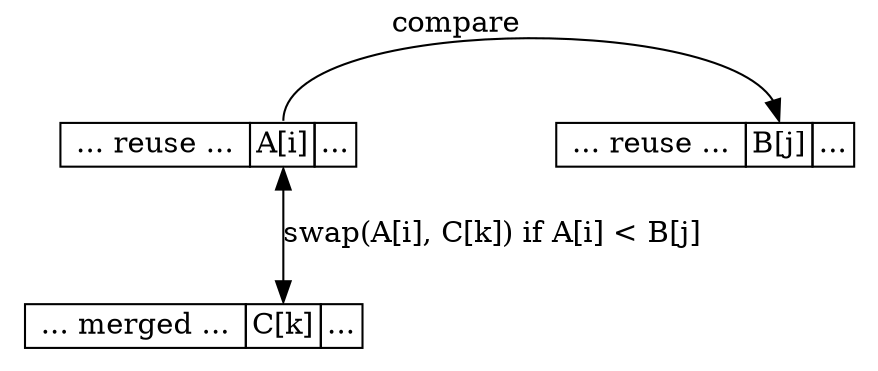 digraph G{
	margin="0"
	node[shape=plaintext]
    a[shape=plaintext,
       label=<<table BORDER="0" CELLBORDER="1" CELLSPACING="0">
       <tr><td> ... reuse ... </td><td port="i">A[i]</td><td>...</td></tr></table>>];
       //[label=" ... reuse ... | <i> A[i] | ... "];
    b[shape=plaintext,
       label=<<table BORDER="0" CELLBORDER="1" CELLSPACING="0">
       <tr><td> ... reuse ... </td><td port="j">B[j]</td><td>...</td></tr></table>>];
       //[label=" ... reuse ... | <j> B[j] | ... "];
    c[shape=plaintext,
       label=<<table BORDER="0" CELLBORDER="1" CELLSPACING="0">
       <tr><td> ... merged ... </td><td port="k">C[k]</td><td>...</td></tr></table>>];
       //[label=" ... merged ... | <k> C[k] | ... "];
    {rank=same a->b[style=invis]}
    a:i->c:k[label="swap(A[i], C[k]) if A[i] < B[j]", dir=both];
    a:i:n->b:j:n[label="compare", dir=both]
}
